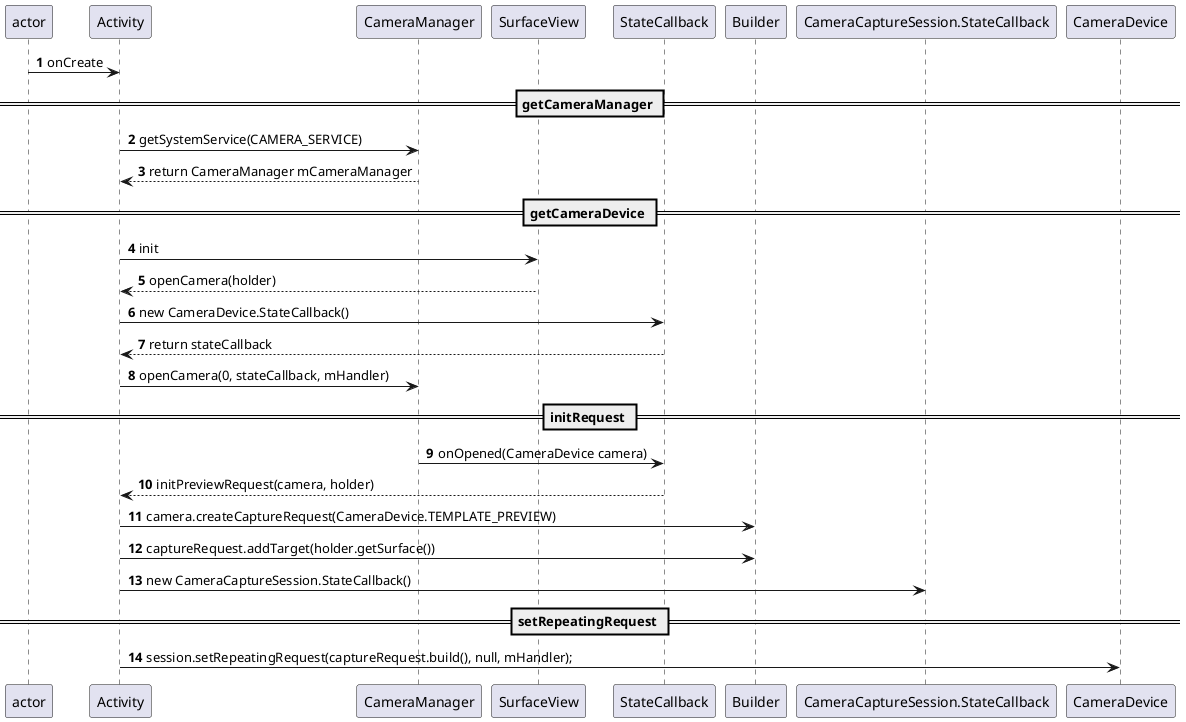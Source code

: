 @startuml
'https://plantuml.com/sequence-diagram

autonumber

actor -> Activity: onCreate

== getCameraManager ==
Activity -> CameraManager: getSystemService(CAMERA_SERVICE)
Activity <-- CameraManager: return CameraManager mCameraManager

== getCameraDevice ==
Activity -> SurfaceView: init
Activity <-- SurfaceView: openCamera(holder)
Activity -> StateCallback: new CameraDevice.StateCallback()
Activity <-- StateCallback: return stateCallback
Activity -> CameraManager: openCamera(0, stateCallback, mHandler)

== initRequest ==
CameraManager -> StateCallback: onOpened(CameraDevice camera)
Activity <-- StateCallback: initPreviewRequest(camera, holder)
Activity -> Builder: camera.createCaptureRequest(CameraDevice.TEMPLATE_PREVIEW)
Activity -> Builder: captureRequest.addTarget(holder.getSurface())
Activity -> CameraCaptureSession.StateCallback: new CameraCaptureSession.StateCallback()

== setRepeatingRequest ==
Activity -> CameraDevice: session.setRepeatingRequest(captureRequest.build(), null, mHandler);


@enduml